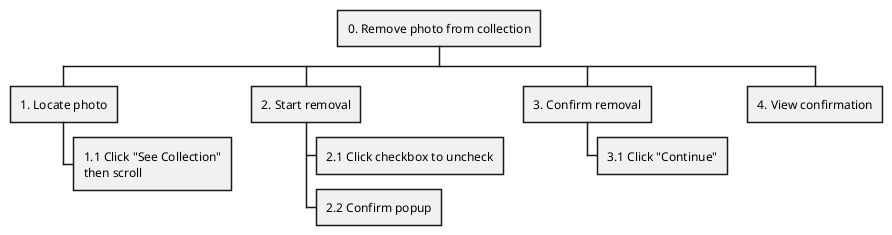 @startwbs UC004
* 0. Remove photo from collection
** 1. Locate photo
*** 1.1 Click "See Collection"\nthen scroll
** 2. Start removal
*** 2.1 Click checkbox to uncheck
*** 2.2 Confirm popup
** 3. Confirm removal
*** 3.1 Click "Continue"
** 4. View confirmation
@endwbs
